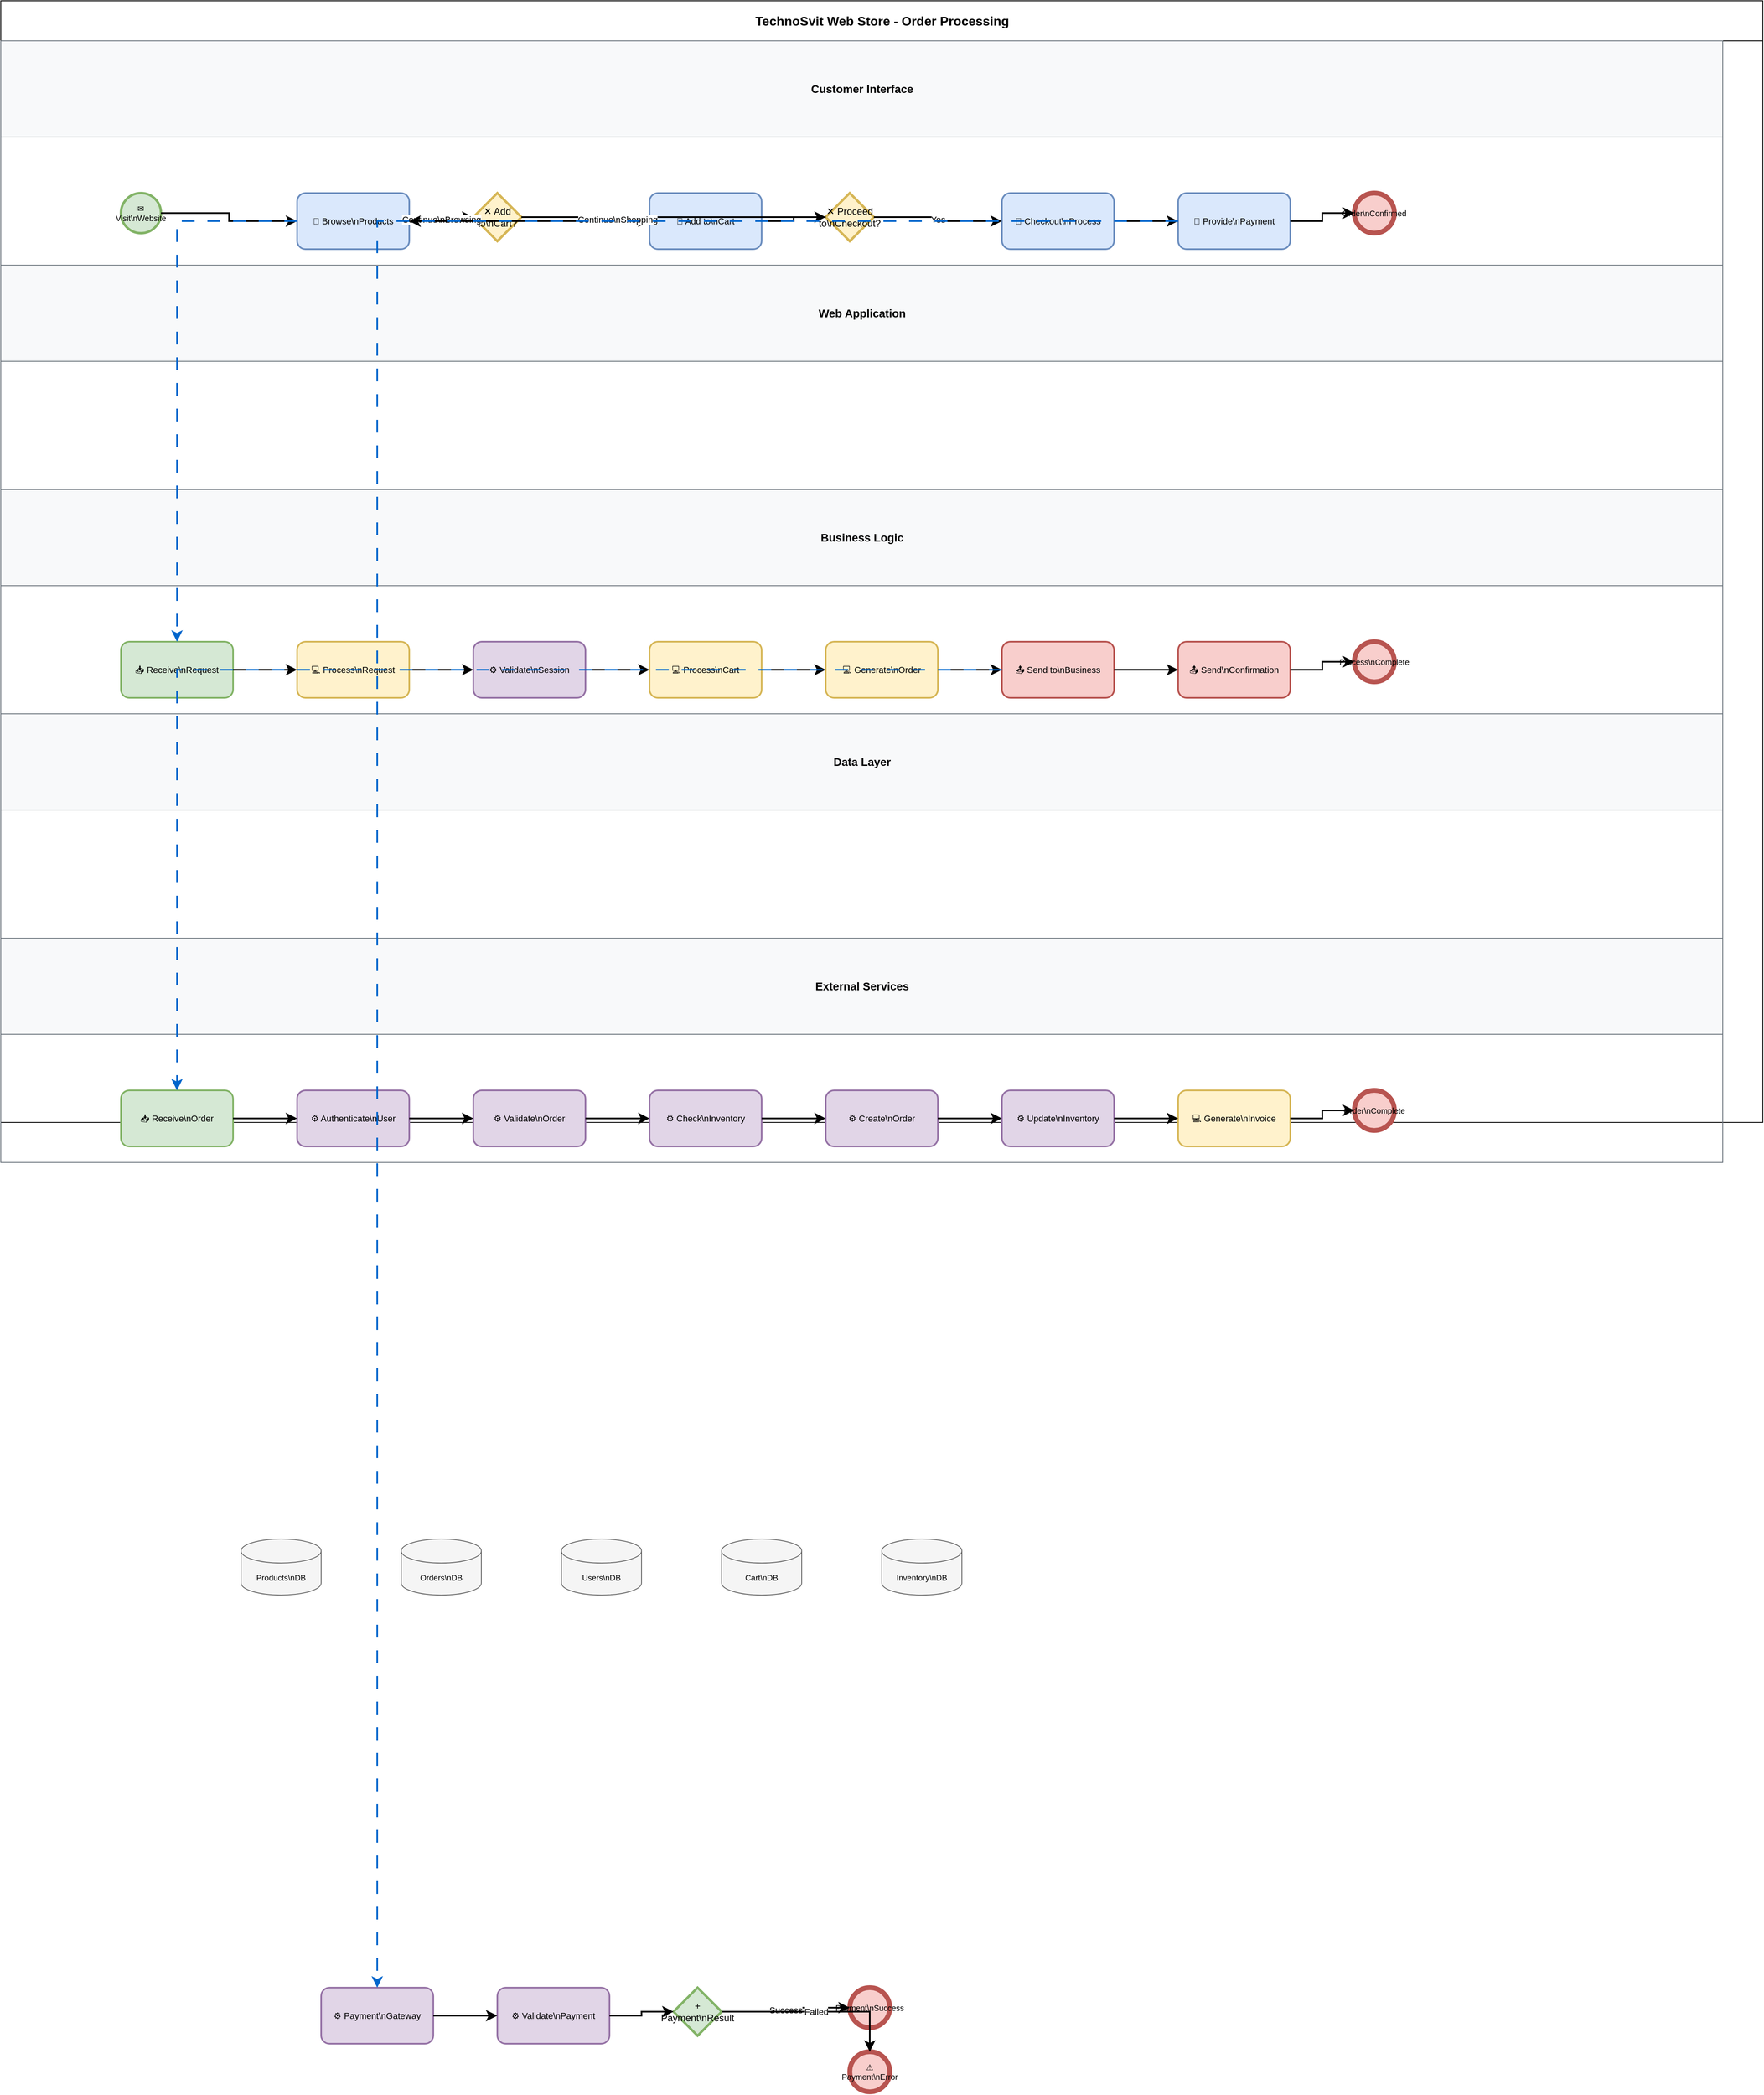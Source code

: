<?xml version="1.0" encoding="UTF-8"?>
<mxfile version="24.7.17">
  <diagram name="TechnoSvit_Horizontal_BPMN" id="comprehensive-bpmn">
    <mxGraphModel dx="2074" dy="1406" grid="1" gridSize="10" guides="1" tooltips="1" connect="1" arrows="1" fold="1" page="1" pageScale="1" pageWidth="827" pageHeight="1169" math="0" shadow="0">
      <root>
        <mxCell id="0"/>
        <mxCell id="1" parent="0"/>
    <mxCell id="bpmn_1" value="TechnoSvit Web Store - Order Processing" style="swimlane;html=1;childLayout=stackLayout;resizeParent=1;resizeParentMax=0;horizontal=1;startSize=50;horizontalStack=0;collapsible=0;swimlaneLine=1;fillColor=#ffffff;strokeColor=#000000;fontStyle=1;fontSize=16;fontColor=#000000;" vertex="1" parent="1">
      <mxGeometry x="0" y="0" width="2200" height="1400" as="geometry"/>
    </mxCell>
    <mxCell id="bpmn_2" value="Customer Interface" style="swimlane;html=1;startSize=120;horizontal=1;swimlaneLine=1;fillColor=#f8f9fa;strokeColor=#6c757d;fontSize=14;fontColor=#000000;" vertex="1" parent="bpmn_1">
      <mxGeometry x="0" y="50" width="2150" height="280" as="geometry"/>
    </mxCell>
    <mxCell id="bpmn_3" value="Web Application" style="swimlane;html=1;startSize=120;horizontal=1;swimlaneLine=1;fillColor=#f8f9fa;strokeColor=#6c757d;fontSize=14;fontColor=#000000;" vertex="1" parent="bpmn_1">
      <mxGeometry x="0" y="330" width="2150" height="280" as="geometry"/>
    </mxCell>
    <mxCell id="bpmn_4" value="Business Logic" style="swimlane;html=1;startSize=120;horizontal=1;swimlaneLine=1;fillColor=#f8f9fa;strokeColor=#6c757d;fontSize=14;fontColor=#000000;" vertex="1" parent="bpmn_1">
      <mxGeometry x="0" y="610" width="2150" height="280" as="geometry"/>
    </mxCell>
    <mxCell id="bpmn_5" value="Data Layer" style="swimlane;html=1;startSize=120;horizontal=1;swimlaneLine=1;fillColor=#f8f9fa;strokeColor=#6c757d;fontSize=14;fontColor=#000000;" vertex="1" parent="bpmn_1">
      <mxGeometry x="0" y="890" width="2150" height="280" as="geometry"/>
    </mxCell>
    <mxCell id="bpmn_6" value="External Services" style="swimlane;html=1;startSize=120;horizontal=1;swimlaneLine=1;fillColor=#f8f9fa;strokeColor=#6c757d;fontSize=14;fontColor=#000000;" vertex="1" parent="bpmn_1">
      <mxGeometry x="0" y="1170" width="2150" height="280" as="geometry"/>
    </mxCell>
    <mxCell id="bpmn_7" value="✉ Visit\nWebsite" style="ellipse;whiteSpace=wrap;html=1;aspect=fixed;fillColor=#D5E8D4;strokeColor=#82B366;strokeWidth=3;fontSize=10;fontColor=#000000;" vertex="1" parent="bpmn_2">
      <mxGeometry x="150" y="190" width="50" height="50" as="geometry"/>
    </mxCell>
    <mxCell id="bpmn_8" value="👤 Browse\nProducts" style="rounded=1;whiteSpace=wrap;html=1;fillColor=#DAE8FC;strokeColor=#6C8EBF;strokeWidth=2;fontSize=11;fontColor=#000000;" vertex="1" parent="bpmn_2">
      <mxGeometry x="370" y="190" width="140" height="70" as="geometry"/>
    </mxCell>
    <mxCell id="bpmn_10" value="✕ Add to\nCart?" style="rhombus;whiteSpace=wrap;html=1;fillColor=#FFF2CC;strokeColor=#D6B656;strokeWidth=3;fontSize=12;fontColor=#000000;" vertex="1" parent="bpmn_2">
      <mxGeometry x="590" y="190" width="60" height="60" as="geometry"/>
    </mxCell>
    <mxCell id="bpmn_12" value="👤 Add to\nCart" style="rounded=1;whiteSpace=wrap;html=1;fillColor=#DAE8FC;strokeColor=#6C8EBF;strokeWidth=2;fontSize=11;fontColor=#000000;" vertex="1" parent="bpmn_2">
      <mxGeometry x="810" y="190" width="140" height="70" as="geometry"/>
    </mxCell>
    <mxCell id="bpmn_14" value="✕ Proceed to\nCheckout?" style="rhombus;whiteSpace=wrap;html=1;fillColor=#FFF2CC;strokeColor=#D6B656;strokeWidth=3;fontSize=12;fontColor=#000000;" vertex="1" parent="bpmn_2">
      <mxGeometry x="1030" y="190" width="60" height="60" as="geometry"/>
    </mxCell>
    <mxCell id="bpmn_16" value="👤 Checkout\nProcess" style="rounded=1;whiteSpace=wrap;html=1;fillColor=#DAE8FC;strokeColor=#6C8EBF;strokeWidth=2;fontSize=11;fontColor=#000000;" vertex="1" parent="bpmn_2">
      <mxGeometry x="1250" y="190" width="140" height="70" as="geometry"/>
    </mxCell>
    <mxCell id="bpmn_18" value="👤 Provide\nPayment" style="rounded=1;whiteSpace=wrap;html=1;fillColor=#DAE8FC;strokeColor=#6C8EBF;strokeWidth=2;fontSize=11;fontColor=#000000;" vertex="1" parent="bpmn_2">
      <mxGeometry x="1470" y="190" width="140" height="70" as="geometry"/>
    </mxCell>
    <mxCell id="bpmn_20" value="Order\nConfirmed" style="ellipse;whiteSpace=wrap;html=1;aspect=fixed;fillColor=#F8CECC;strokeColor=#B85450;strokeWidth=6;fontSize=10;fontColor=#000000;" vertex="1" parent="bpmn_2">
      <mxGeometry x="1690" y="190" width="50" height="50" as="geometry"/>
    </mxCell>
    <mxCell id="bpmn_24" value="📥 Receive\nRequest" style="rounded=1;whiteSpace=wrap;html=1;fillColor=#D5E8D4;strokeColor=#82B366;strokeWidth=2;fontSize=11;fontColor=#000000;" vertex="1" parent="bpmn_3">
      <mxGeometry x="150" y="470" width="140" height="70" as="geometry"/>
    </mxCell>
    <mxCell id="bpmn_26" value="💻 Process\nRequest" style="rounded=1;whiteSpace=wrap;html=1;fillColor=#FFF2CC;strokeColor=#D6B656;strokeWidth=2;fontSize=11;fontColor=#000000;" vertex="1" parent="bpmn_3">
      <mxGeometry x="370" y="470" width="140" height="70" as="geometry"/>
    </mxCell>
    <mxCell id="bpmn_28" value="⚙ Validate\nSession" style="rounded=1;whiteSpace=wrap;html=1;fillColor=#E1D5E7;strokeColor=#9673A6;strokeWidth=2;fontSize=11;fontColor=#000000;" vertex="1" parent="bpmn_3">
      <mxGeometry x="590" y="470" width="140" height="70" as="geometry"/>
    </mxCell>
    <mxCell id="bpmn_30" value="💻 Process\nCart" style="rounded=1;whiteSpace=wrap;html=1;fillColor=#FFF2CC;strokeColor=#D6B656;strokeWidth=2;fontSize=11;fontColor=#000000;" vertex="1" parent="bpmn_3">
      <mxGeometry x="810" y="470" width="140" height="70" as="geometry"/>
    </mxCell>
    <mxCell id="bpmn_32" value="💻 Generate\nOrder" style="rounded=1;whiteSpace=wrap;html=1;fillColor=#FFF2CC;strokeColor=#D6B656;strokeWidth=2;fontSize=11;fontColor=#000000;" vertex="1" parent="bpmn_3">
      <mxGeometry x="1030" y="470" width="140" height="70" as="geometry"/>
    </mxCell>
    <mxCell id="bpmn_34" value="📤 Send to\nBusiness" style="rounded=1;whiteSpace=wrap;html=1;fillColor=#F8CECC;strokeColor=#B85450;strokeWidth=2;fontSize=11;fontColor=#000000;" vertex="1" parent="bpmn_3">
      <mxGeometry x="1250" y="470" width="140" height="70" as="geometry"/>
    </mxCell>
    <mxCell id="bpmn_36" value="📤 Send\nConfirmation" style="rounded=1;whiteSpace=wrap;html=1;fillColor=#F8CECC;strokeColor=#B85450;strokeWidth=2;fontSize=11;fontColor=#000000;" vertex="1" parent="bpmn_3">
      <mxGeometry x="1470" y="470" width="140" height="70" as="geometry"/>
    </mxCell>
    <mxCell id="bpmn_38" value="Process\nComplete" style="ellipse;whiteSpace=wrap;html=1;aspect=fixed;fillColor=#F8CECC;strokeColor=#B85450;strokeWidth=6;fontSize=10;fontColor=#000000;" vertex="1" parent="bpmn_3">
      <mxGeometry x="1690" y="470" width="50" height="50" as="geometry"/>
    </mxCell>
    <mxCell id="bpmn_40" value="📥 Receive\nOrder" style="rounded=1;whiteSpace=wrap;html=1;fillColor=#D5E8D4;strokeColor=#82B366;strokeWidth=2;fontSize=11;fontColor=#000000;" vertex="1" parent="bpmn_4">
      <mxGeometry x="150" y="750" width="140" height="70" as="geometry"/>
    </mxCell>
    <mxCell id="bpmn_42" value="⚙ Authenticate\nUser" style="rounded=1;whiteSpace=wrap;html=1;fillColor=#E1D5E7;strokeColor=#9673A6;strokeWidth=2;fontSize=11;fontColor=#000000;" vertex="1" parent="bpmn_4">
      <mxGeometry x="370" y="750" width="140" height="70" as="geometry"/>
    </mxCell>
    <mxCell id="bpmn_44" value="⚙ Validate\nOrder" style="rounded=1;whiteSpace=wrap;html=1;fillColor=#E1D5E7;strokeColor=#9673A6;strokeWidth=2;fontSize=11;fontColor=#000000;" vertex="1" parent="bpmn_4">
      <mxGeometry x="590" y="750" width="140" height="70" as="geometry"/>
    </mxCell>
    <mxCell id="bpmn_46" value="⚙ Check\nInventory" style="rounded=1;whiteSpace=wrap;html=1;fillColor=#E1D5E7;strokeColor=#9673A6;strokeWidth=2;fontSize=11;fontColor=#000000;" vertex="1" parent="bpmn_4">
      <mxGeometry x="810" y="750" width="140" height="70" as="geometry"/>
    </mxCell>
    <mxCell id="bpmn_48" value="⚙ Create\nOrder" style="rounded=1;whiteSpace=wrap;html=1;fillColor=#E1D5E7;strokeColor=#9673A6;strokeWidth=2;fontSize=11;fontColor=#000000;" vertex="1" parent="bpmn_4">
      <mxGeometry x="1030" y="750" width="140" height="70" as="geometry"/>
    </mxCell>
    <mxCell id="bpmn_50" value="⚙ Update\nInventory" style="rounded=1;whiteSpace=wrap;html=1;fillColor=#E1D5E7;strokeColor=#9673A6;strokeWidth=2;fontSize=11;fontColor=#000000;" vertex="1" parent="bpmn_4">
      <mxGeometry x="1250" y="750" width="140" height="70" as="geometry"/>
    </mxCell>
    <mxCell id="bpmn_52" value="💻 Generate\nInvoice" style="rounded=1;whiteSpace=wrap;html=1;fillColor=#FFF2CC;strokeColor=#D6B656;strokeWidth=2;fontSize=11;fontColor=#000000;" vertex="1" parent="bpmn_4">
      <mxGeometry x="1470" y="750" width="140" height="70" as="geometry"/>
    </mxCell>
    <mxCell id="bpmn_54" value="Order\nComplete" style="ellipse;whiteSpace=wrap;html=1;aspect=fixed;fillColor=#F8CECC;strokeColor=#B85450;strokeWidth=6;fontSize=10;fontColor=#000000;" vertex="1" parent="bpmn_4">
      <mxGeometry x="1690" y="750" width="50" height="50" as="geometry"/>
    </mxCell>
    <mxCell id="bpmn_56" value="Products\nDB" style="shape=cylinder3;whiteSpace=wrap;html=1;boundedLbl=1;backgroundOutline=1;size=15;fillColor=#F5F5F5;strokeColor=#666666;fontSize=10;fontColor=#000000;" vertex="1" parent="bpmn_5">
      <mxGeometry x="300" y="1030" width="100" height="70" as="geometry"/>
    </mxCell>
    <mxCell id="bpmn_57" value="Orders\nDB" style="shape=cylinder3;whiteSpace=wrap;html=1;boundedLbl=1;backgroundOutline=1;size=15;fillColor=#F5F5F5;strokeColor=#666666;fontSize=10;fontColor=#000000;" vertex="1" parent="bpmn_5">
      <mxGeometry x="500" y="1030" width="100" height="70" as="geometry"/>
    </mxCell>
    <mxCell id="bpmn_58" value="Users\nDB" style="shape=cylinder3;whiteSpace=wrap;html=1;boundedLbl=1;backgroundOutline=1;size=15;fillColor=#F5F5F5;strokeColor=#666666;fontSize=10;fontColor=#000000;" vertex="1" parent="bpmn_5">
      <mxGeometry x="700" y="1030" width="100" height="70" as="geometry"/>
    </mxCell>
    <mxCell id="bpmn_59" value="Cart\nDB" style="shape=cylinder3;whiteSpace=wrap;html=1;boundedLbl=1;backgroundOutline=1;size=15;fillColor=#F5F5F5;strokeColor=#666666;fontSize=10;fontColor=#000000;" vertex="1" parent="bpmn_5">
      <mxGeometry x="900" y="1030" width="100" height="70" as="geometry"/>
    </mxCell>
    <mxCell id="bpmn_60" value="Inventory\nDB" style="shape=cylinder3;whiteSpace=wrap;html=1;boundedLbl=1;backgroundOutline=1;size=15;fillColor=#F5F5F5;strokeColor=#666666;fontSize=10;fontColor=#000000;" vertex="1" parent="bpmn_5">
      <mxGeometry x="1100" y="1030" width="100" height="70" as="geometry"/>
    </mxCell>
    <mxCell id="bpmn_61" value="⚙ Payment\nGateway" style="rounded=1;whiteSpace=wrap;html=1;fillColor=#E1D5E7;strokeColor=#9673A6;strokeWidth=2;fontSize=11;fontColor=#000000;" vertex="1" parent="bpmn_6">
      <mxGeometry x="400" y="1310" width="140" height="70" as="geometry"/>
    </mxCell>
    <mxCell id="bpmn_63" value="⚙ Validate\nPayment" style="rounded=1;whiteSpace=wrap;html=1;fillColor=#E1D5E7;strokeColor=#9673A6;strokeWidth=2;fontSize=11;fontColor=#000000;" vertex="1" parent="bpmn_6">
      <mxGeometry x="620" y="1310" width="140" height="70" as="geometry"/>
    </mxCell>
    <mxCell id="bpmn_65" value="+ Payment\nResult" style="rhombus;whiteSpace=wrap;html=1;fillColor=#D5E8D4;strokeColor=#82B366;strokeWidth=3;fontSize=12;fontColor=#000000;" vertex="1" parent="bpmn_6">
      <mxGeometry x="840" y="1310" width="60" height="60" as="geometry"/>
    </mxCell>
    <mxCell id="bpmn_67" value="Payment\nSuccess" style="ellipse;whiteSpace=wrap;html=1;aspect=fixed;fillColor=#F8CECC;strokeColor=#B85450;strokeWidth=6;fontSize=10;fontColor=#000000;" vertex="1" parent="bpmn_6">
      <mxGeometry x="1060" y="1310" width="50" height="50" as="geometry"/>
    </mxCell>
    <mxCell id="bpmn_69" value="⚠ Payment\nError" style="ellipse;whiteSpace=wrap;html=1;aspect=fixed;fillColor=#F8CECC;strokeColor=#B85450;strokeWidth=6;fontSize=10;fontColor=#000000;" vertex="1" parent="bpmn_6">
      <mxGeometry x="1060" y="1390" width="50" height="50" as="geometry"/>
    </mxCell>
    <mxCell id="bpmn_9" value="" style="edgeStyle=orthogonalEdgeStyle;rounded=0;orthogonalLoop=1;jettySize=auto;html=1;strokeWidth=2;strokeColor=#000000;endArrow=classic;endSize=8;" edge="1" parent="1" source="bpmn_7" target="bpmn_8">
      <mxGeometry relative="1" as="geometry"/>
    </mxCell>
    <mxCell id="bpmn_11" value="" style="edgeStyle=orthogonalEdgeStyle;rounded=0;orthogonalLoop=1;jettySize=auto;html=1;strokeWidth=2;strokeColor=#000000;endArrow=classic;endSize=8;" edge="1" parent="1" source="bpmn_8" target="bpmn_10">
      <mxGeometry relative="1" as="geometry"/>
    </mxCell>
    <mxCell id="bpmn_13" value="Yes" style="edgeStyle=orthogonalEdgeStyle;rounded=0;orthogonalLoop=1;jettySize=auto;html=1;strokeWidth=2;strokeColor=#000000;endArrow=classic;endSize=8;" edge="1" parent="1" source="bpmn_10" target="bpmn_12">
      <mxGeometry relative="1" as="geometry"/>
    </mxCell>
    <mxCell id="bpmn_15" value="" style="edgeStyle=orthogonalEdgeStyle;rounded=0;orthogonalLoop=1;jettySize=auto;html=1;strokeWidth=2;strokeColor=#000000;endArrow=classic;endSize=8;" edge="1" parent="1" source="bpmn_12" target="bpmn_14">
      <mxGeometry relative="1" as="geometry"/>
    </mxCell>
    <mxCell id="bpmn_17" value="Yes" style="edgeStyle=orthogonalEdgeStyle;rounded=0;orthogonalLoop=1;jettySize=auto;html=1;strokeWidth=2;strokeColor=#000000;endArrow=classic;endSize=8;" edge="1" parent="1" source="bpmn_14" target="bpmn_16">
      <mxGeometry relative="1" as="geometry"/>
    </mxCell>
    <mxCell id="bpmn_19" value="" style="edgeStyle=orthogonalEdgeStyle;rounded=0;orthogonalLoop=1;jettySize=auto;html=1;strokeWidth=2;strokeColor=#000000;endArrow=classic;endSize=8;" edge="1" parent="1" source="bpmn_16" target="bpmn_18">
      <mxGeometry relative="1" as="geometry"/>
    </mxCell>
    <mxCell id="bpmn_21" value="" style="edgeStyle=orthogonalEdgeStyle;rounded=0;orthogonalLoop=1;jettySize=auto;html=1;strokeWidth=2;strokeColor=#000000;endArrow=classic;endSize=8;" edge="1" parent="1" source="bpmn_18" target="bpmn_20">
      <mxGeometry relative="1" as="geometry"/>
    </mxCell>
    <mxCell id="bpmn_22" value="Continue\nBrowsing" style="edgeStyle=orthogonalEdgeStyle;rounded=0;orthogonalLoop=1;jettySize=auto;html=1;strokeWidth=2;strokeColor=#000000;endArrow=classic;endSize=8;" edge="1" parent="1" source="bpmn_10" target="bpmn_8">
      <mxGeometry relative="1" as="geometry"/>
    </mxCell>
    <mxCell id="bpmn_23" value="Continue\nShopping" style="edgeStyle=orthogonalEdgeStyle;rounded=0;orthogonalLoop=1;jettySize=auto;html=1;strokeWidth=2;strokeColor=#000000;endArrow=classic;endSize=8;" edge="1" parent="1" source="bpmn_14" target="bpmn_8">
      <mxGeometry relative="1" as="geometry"/>
    </mxCell>
    <mxCell id="bpmn_25" value="" style="edgeStyle=orthogonalEdgeStyle;rounded=0;orthogonalLoop=1;jettySize=auto;html=1;strokeWidth=2;strokeColor=#0066CC;dashed=1;dashPattern=8 8;startArrow=none;endArrow=classic;endSize=8;" edge="1" parent="1" source="bpmn_8" target="bpmn_24">
      <mxGeometry relative="1" as="geometry"/>
    </mxCell>
    <mxCell id="bpmn_27" value="" style="edgeStyle=orthogonalEdgeStyle;rounded=0;orthogonalLoop=1;jettySize=auto;html=1;strokeWidth=2;strokeColor=#000000;endArrow=classic;endSize=8;" edge="1" parent="1" source="bpmn_24" target="bpmn_26">
      <mxGeometry relative="1" as="geometry"/>
    </mxCell>
    <mxCell id="bpmn_29" value="" style="edgeStyle=orthogonalEdgeStyle;rounded=0;orthogonalLoop=1;jettySize=auto;html=1;strokeWidth=2;strokeColor=#000000;endArrow=classic;endSize=8;" edge="1" parent="1" source="bpmn_26" target="bpmn_28">
      <mxGeometry relative="1" as="geometry"/>
    </mxCell>
    <mxCell id="bpmn_31" value="" style="edgeStyle=orthogonalEdgeStyle;rounded=0;orthogonalLoop=1;jettySize=auto;html=1;strokeWidth=2;strokeColor=#000000;endArrow=classic;endSize=8;" edge="1" parent="1" source="bpmn_28" target="bpmn_30">
      <mxGeometry relative="1" as="geometry"/>
    </mxCell>
    <mxCell id="bpmn_33" value="" style="edgeStyle=orthogonalEdgeStyle;rounded=0;orthogonalLoop=1;jettySize=auto;html=1;strokeWidth=2;strokeColor=#000000;endArrow=classic;endSize=8;" edge="1" parent="1" source="bpmn_30" target="bpmn_32">
      <mxGeometry relative="1" as="geometry"/>
    </mxCell>
    <mxCell id="bpmn_35" value="" style="edgeStyle=orthogonalEdgeStyle;rounded=0;orthogonalLoop=1;jettySize=auto;html=1;strokeWidth=2;strokeColor=#000000;endArrow=classic;endSize=8;" edge="1" parent="1" source="bpmn_32" target="bpmn_34">
      <mxGeometry relative="1" as="geometry"/>
    </mxCell>
    <mxCell id="bpmn_37" value="" style="edgeStyle=orthogonalEdgeStyle;rounded=0;orthogonalLoop=1;jettySize=auto;html=1;strokeWidth=2;strokeColor=#000000;endArrow=classic;endSize=8;" edge="1" parent="1" source="bpmn_34" target="bpmn_36">
      <mxGeometry relative="1" as="geometry"/>
    </mxCell>
    <mxCell id="bpmn_39" value="" style="edgeStyle=orthogonalEdgeStyle;rounded=0;orthogonalLoop=1;jettySize=auto;html=1;strokeWidth=2;strokeColor=#000000;endArrow=classic;endSize=8;" edge="1" parent="1" source="bpmn_36" target="bpmn_38">
      <mxGeometry relative="1" as="geometry"/>
    </mxCell>
    <mxCell id="bpmn_41" value="" style="edgeStyle=orthogonalEdgeStyle;rounded=0;orthogonalLoop=1;jettySize=auto;html=1;strokeWidth=2;strokeColor=#0066CC;dashed=1;dashPattern=8 8;startArrow=none;endArrow=classic;endSize=8;" edge="1" parent="1" source="bpmn_34" target="bpmn_40">
      <mxGeometry relative="1" as="geometry"/>
    </mxCell>
    <mxCell id="bpmn_43" value="" style="edgeStyle=orthogonalEdgeStyle;rounded=0;orthogonalLoop=1;jettySize=auto;html=1;strokeWidth=2;strokeColor=#000000;endArrow=classic;endSize=8;" edge="1" parent="1" source="bpmn_40" target="bpmn_42">
      <mxGeometry relative="1" as="geometry"/>
    </mxCell>
    <mxCell id="bpmn_45" value="" style="edgeStyle=orthogonalEdgeStyle;rounded=0;orthogonalLoop=1;jettySize=auto;html=1;strokeWidth=2;strokeColor=#000000;endArrow=classic;endSize=8;" edge="1" parent="1" source="bpmn_42" target="bpmn_44">
      <mxGeometry relative="1" as="geometry"/>
    </mxCell>
    <mxCell id="bpmn_47" value="" style="edgeStyle=orthogonalEdgeStyle;rounded=0;orthogonalLoop=1;jettySize=auto;html=1;strokeWidth=2;strokeColor=#000000;endArrow=classic;endSize=8;" edge="1" parent="1" source="bpmn_44" target="bpmn_46">
      <mxGeometry relative="1" as="geometry"/>
    </mxCell>
    <mxCell id="bpmn_49" value="" style="edgeStyle=orthogonalEdgeStyle;rounded=0;orthogonalLoop=1;jettySize=auto;html=1;strokeWidth=2;strokeColor=#000000;endArrow=classic;endSize=8;" edge="1" parent="1" source="bpmn_46" target="bpmn_48">
      <mxGeometry relative="1" as="geometry"/>
    </mxCell>
    <mxCell id="bpmn_51" value="" style="edgeStyle=orthogonalEdgeStyle;rounded=0;orthogonalLoop=1;jettySize=auto;html=1;strokeWidth=2;strokeColor=#000000;endArrow=classic;endSize=8;" edge="1" parent="1" source="bpmn_48" target="bpmn_50">
      <mxGeometry relative="1" as="geometry"/>
    </mxCell>
    <mxCell id="bpmn_53" value="" style="edgeStyle=orthogonalEdgeStyle;rounded=0;orthogonalLoop=1;jettySize=auto;html=1;strokeWidth=2;strokeColor=#000000;endArrow=classic;endSize=8;" edge="1" parent="1" source="bpmn_50" target="bpmn_52">
      <mxGeometry relative="1" as="geometry"/>
    </mxCell>
    <mxCell id="bpmn_55" value="" style="edgeStyle=orthogonalEdgeStyle;rounded=0;orthogonalLoop=1;jettySize=auto;html=1;strokeWidth=2;strokeColor=#000000;endArrow=classic;endSize=8;" edge="1" parent="1" source="bpmn_52" target="bpmn_54">
      <mxGeometry relative="1" as="geometry"/>
    </mxCell>
    <mxCell id="bpmn_62" value="" style="edgeStyle=orthogonalEdgeStyle;rounded=0;orthogonalLoop=1;jettySize=auto;html=1;strokeWidth=2;strokeColor=#0066CC;dashed=1;dashPattern=8 8;startArrow=none;endArrow=classic;endSize=8;" edge="1" parent="1" source="bpmn_18" target="bpmn_61">
      <mxGeometry relative="1" as="geometry"/>
    </mxCell>
    <mxCell id="bpmn_64" value="" style="edgeStyle=orthogonalEdgeStyle;rounded=0;orthogonalLoop=1;jettySize=auto;html=1;strokeWidth=2;strokeColor=#000000;endArrow=classic;endSize=8;" edge="1" parent="1" source="bpmn_61" target="bpmn_63">
      <mxGeometry relative="1" as="geometry"/>
    </mxCell>
    <mxCell id="bpmn_66" value="" style="edgeStyle=orthogonalEdgeStyle;rounded=0;orthogonalLoop=1;jettySize=auto;html=1;strokeWidth=2;strokeColor=#000000;endArrow=classic;endSize=8;" edge="1" parent="1" source="bpmn_63" target="bpmn_65">
      <mxGeometry relative="1" as="geometry"/>
    </mxCell>
    <mxCell id="bpmn_68" value="Success" style="edgeStyle=orthogonalEdgeStyle;rounded=0;orthogonalLoop=1;jettySize=auto;html=1;strokeWidth=2;strokeColor=#000000;endArrow=classic;endSize=8;" edge="1" parent="1" source="bpmn_65" target="bpmn_67">
      <mxGeometry relative="1" as="geometry"/>
    </mxCell>
    <mxCell id="bpmn_70" value="Failed" style="edgeStyle=orthogonalEdgeStyle;rounded=0;orthogonalLoop=1;jettySize=auto;html=1;strokeWidth=2;strokeColor=#000000;endArrow=classic;endSize=8;" edge="1" parent="1" source="bpmn_65" target="bpmn_69">
      <mxGeometry relative="1" as="geometry"/>
    </mxCell>
      </root>
    </mxGraphModel>
  </diagram>
</mxfile>